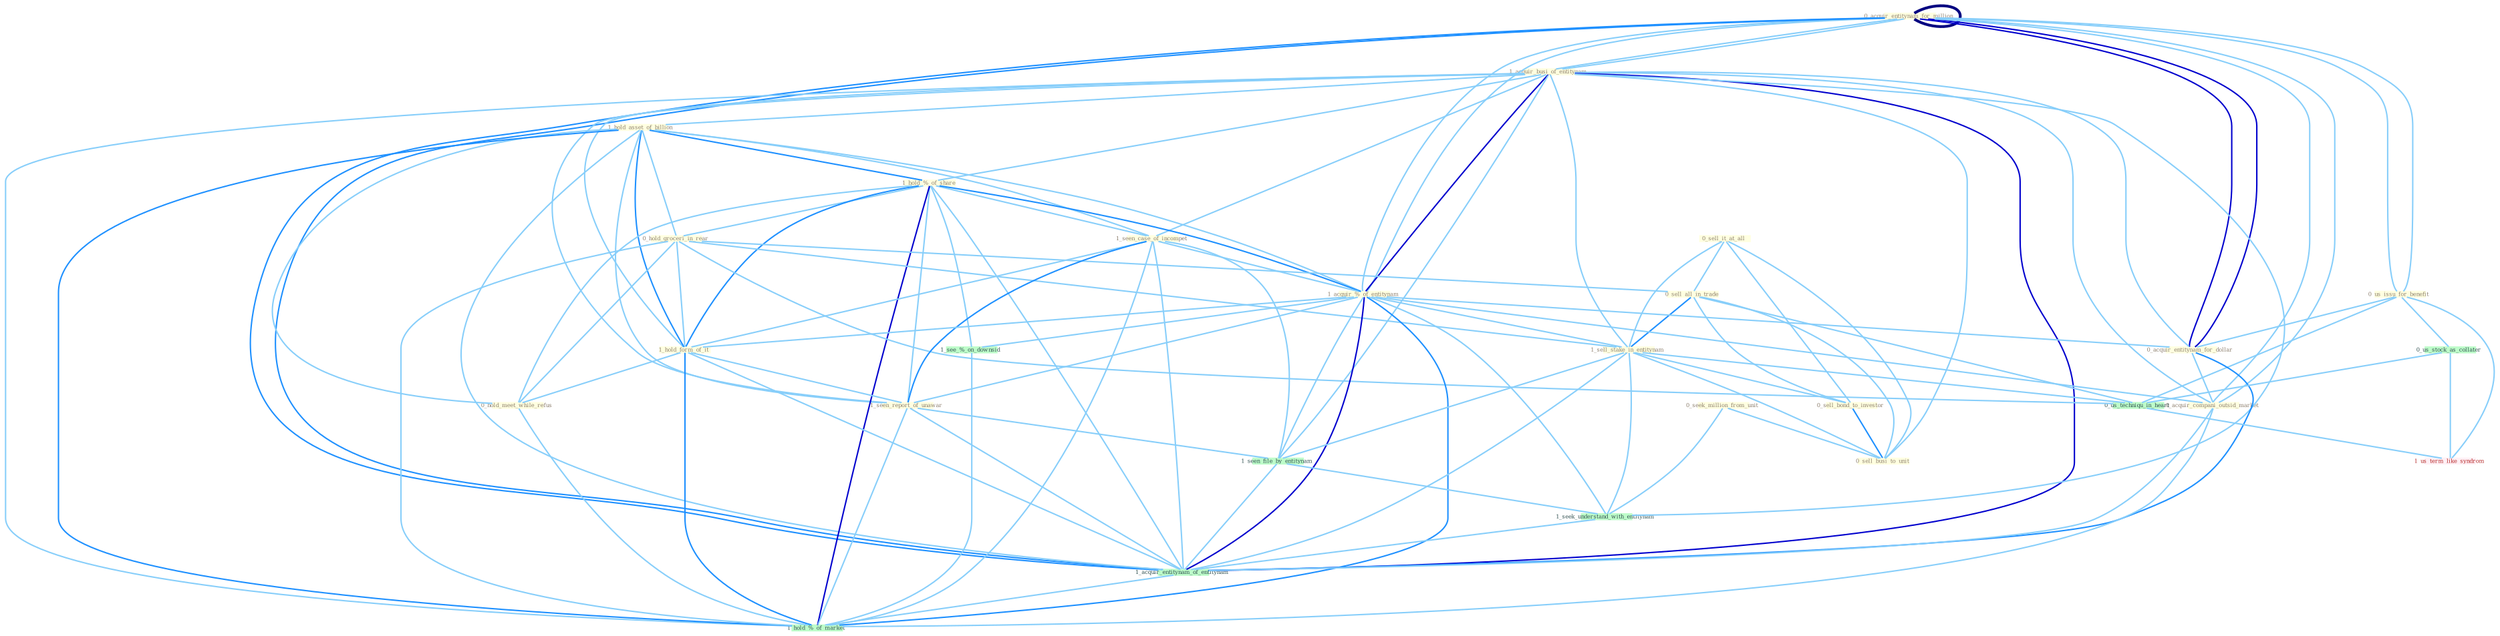 Graph G{ 
    node
    [shape=polygon,style=filled,width=.5,height=.06,color="#BDFCC9",fixedsize=true,fontsize=4,
    fontcolor="#2f4f4f"];
    {node
    [color="#ffffe0", fontcolor="#8b7d6b"] "0_acquir_entitynam_for_million " "1_acquir_busi_of_entitynam " "0_us_issu_for_benefit " "0_sell_it_at_all " "1_hold_asset_of_billion " "1_hold_%_of_share " "0_hold_groceri_in_rear " "0_acquir_entitynam_for_million " "0_sell_all_in_trade " "1_seen_case_of_incompet " "1_acquir_%_of_entitynam " "1_sell_stake_in_entitynam " "1_hold_form_of_it " "1_seen_report_of_unawar " "0_seek_million_from_unit " "0_sell_bond_to_investor " "0_sell_busi_to_unit " "0_acquir_entitynam_for_dollar " "0_acquir_compani_outsid_market " "0_hold_meet_while_refus "}
{node [color="#fff0f5", fontcolor="#b22222"] "1_us_term_like_syndrom "}
edge [color="#B0E2FF"];

	"0_acquir_entitynam_for_million " -- "1_acquir_busi_of_entitynam " [w="1", color="#87cefa" ];
	"0_acquir_entitynam_for_million " -- "0_us_issu_for_benefit " [w="1", color="#87cefa" ];
	"0_acquir_entitynam_for_million " -- "0_acquir_entitynam_for_million " [w="4", style=bold, color="#000080", len=0.4];
	"0_acquir_entitynam_for_million " -- "1_acquir_%_of_entitynam " [w="1", color="#87cefa" ];
	"0_acquir_entitynam_for_million " -- "0_acquir_entitynam_for_dollar " [w="3", color="#0000cd" , len=0.6];
	"0_acquir_entitynam_for_million " -- "0_acquir_compani_outsid_market " [w="1", color="#87cefa" ];
	"0_acquir_entitynam_for_million " -- "1_acquir_entitynam_of_entitynam " [w="2", color="#1e90ff" , len=0.8];
	"1_acquir_busi_of_entitynam " -- "1_hold_asset_of_billion " [w="1", color="#87cefa" ];
	"1_acquir_busi_of_entitynam " -- "1_hold_%_of_share " [w="1", color="#87cefa" ];
	"1_acquir_busi_of_entitynam " -- "0_acquir_entitynam_for_million " [w="1", color="#87cefa" ];
	"1_acquir_busi_of_entitynam " -- "1_seen_case_of_incompet " [w="1", color="#87cefa" ];
	"1_acquir_busi_of_entitynam " -- "1_acquir_%_of_entitynam " [w="3", color="#0000cd" , len=0.6];
	"1_acquir_busi_of_entitynam " -- "1_sell_stake_in_entitynam " [w="1", color="#87cefa" ];
	"1_acquir_busi_of_entitynam " -- "1_hold_form_of_it " [w="1", color="#87cefa" ];
	"1_acquir_busi_of_entitynam " -- "1_seen_report_of_unawar " [w="1", color="#87cefa" ];
	"1_acquir_busi_of_entitynam " -- "0_sell_busi_to_unit " [w="1", color="#87cefa" ];
	"1_acquir_busi_of_entitynam " -- "0_acquir_entitynam_for_dollar " [w="1", color="#87cefa" ];
	"1_acquir_busi_of_entitynam " -- "0_acquir_compani_outsid_market " [w="1", color="#87cefa" ];
	"1_acquir_busi_of_entitynam " -- "1_seen_file_by_entitynam " [w="1", color="#87cefa" ];
	"1_acquir_busi_of_entitynam " -- "1_seek_understand_with_entitynam " [w="1", color="#87cefa" ];
	"1_acquir_busi_of_entitynam " -- "1_acquir_entitynam_of_entitynam " [w="3", color="#0000cd" , len=0.6];
	"1_acquir_busi_of_entitynam " -- "1_hold_%_of_market " [w="1", color="#87cefa" ];
	"0_us_issu_for_benefit " -- "0_acquir_entitynam_for_million " [w="1", color="#87cefa" ];
	"0_us_issu_for_benefit " -- "0_acquir_entitynam_for_dollar " [w="1", color="#87cefa" ];
	"0_us_issu_for_benefit " -- "0_us_stock_as_collater " [w="1", color="#87cefa" ];
	"0_us_issu_for_benefit " -- "0_us_techniqu_in_heart " [w="1", color="#87cefa" ];
	"0_us_issu_for_benefit " -- "1_us_term_like_syndrom " [w="1", color="#87cefa" ];
	"0_sell_it_at_all " -- "0_sell_all_in_trade " [w="1", color="#87cefa" ];
	"0_sell_it_at_all " -- "1_sell_stake_in_entitynam " [w="1", color="#87cefa" ];
	"0_sell_it_at_all " -- "0_sell_bond_to_investor " [w="1", color="#87cefa" ];
	"0_sell_it_at_all " -- "0_sell_busi_to_unit " [w="1", color="#87cefa" ];
	"1_hold_asset_of_billion " -- "1_hold_%_of_share " [w="2", color="#1e90ff" , len=0.8];
	"1_hold_asset_of_billion " -- "0_hold_groceri_in_rear " [w="1", color="#87cefa" ];
	"1_hold_asset_of_billion " -- "1_seen_case_of_incompet " [w="1", color="#87cefa" ];
	"1_hold_asset_of_billion " -- "1_acquir_%_of_entitynam " [w="1", color="#87cefa" ];
	"1_hold_asset_of_billion " -- "1_hold_form_of_it " [w="2", color="#1e90ff" , len=0.8];
	"1_hold_asset_of_billion " -- "1_seen_report_of_unawar " [w="1", color="#87cefa" ];
	"1_hold_asset_of_billion " -- "0_hold_meet_while_refus " [w="1", color="#87cefa" ];
	"1_hold_asset_of_billion " -- "1_acquir_entitynam_of_entitynam " [w="1", color="#87cefa" ];
	"1_hold_asset_of_billion " -- "1_hold_%_of_market " [w="2", color="#1e90ff" , len=0.8];
	"1_hold_%_of_share " -- "0_hold_groceri_in_rear " [w="1", color="#87cefa" ];
	"1_hold_%_of_share " -- "1_seen_case_of_incompet " [w="1", color="#87cefa" ];
	"1_hold_%_of_share " -- "1_acquir_%_of_entitynam " [w="2", color="#1e90ff" , len=0.8];
	"1_hold_%_of_share " -- "1_hold_form_of_it " [w="2", color="#1e90ff" , len=0.8];
	"1_hold_%_of_share " -- "1_seen_report_of_unawar " [w="1", color="#87cefa" ];
	"1_hold_%_of_share " -- "0_hold_meet_while_refus " [w="1", color="#87cefa" ];
	"1_hold_%_of_share " -- "1_acquir_entitynam_of_entitynam " [w="1", color="#87cefa" ];
	"1_hold_%_of_share " -- "1_see_%_on_downsid " [w="1", color="#87cefa" ];
	"1_hold_%_of_share " -- "1_hold_%_of_market " [w="3", color="#0000cd" , len=0.6];
	"0_hold_groceri_in_rear " -- "0_sell_all_in_trade " [w="1", color="#87cefa" ];
	"0_hold_groceri_in_rear " -- "1_sell_stake_in_entitynam " [w="1", color="#87cefa" ];
	"0_hold_groceri_in_rear " -- "1_hold_form_of_it " [w="1", color="#87cefa" ];
	"0_hold_groceri_in_rear " -- "0_hold_meet_while_refus " [w="1", color="#87cefa" ];
	"0_hold_groceri_in_rear " -- "0_us_techniqu_in_heart " [w="1", color="#87cefa" ];
	"0_hold_groceri_in_rear " -- "1_hold_%_of_market " [w="1", color="#87cefa" ];
	"0_acquir_entitynam_for_million " -- "1_acquir_%_of_entitynam " [w="1", color="#87cefa" ];
	"0_acquir_entitynam_for_million " -- "0_acquir_entitynam_for_dollar " [w="3", color="#0000cd" , len=0.6];
	"0_acquir_entitynam_for_million " -- "0_acquir_compani_outsid_market " [w="1", color="#87cefa" ];
	"0_acquir_entitynam_for_million " -- "1_acquir_entitynam_of_entitynam " [w="2", color="#1e90ff" , len=0.8];
	"0_sell_all_in_trade " -- "1_sell_stake_in_entitynam " [w="2", color="#1e90ff" , len=0.8];
	"0_sell_all_in_trade " -- "0_sell_bond_to_investor " [w="1", color="#87cefa" ];
	"0_sell_all_in_trade " -- "0_sell_busi_to_unit " [w="1", color="#87cefa" ];
	"0_sell_all_in_trade " -- "0_us_techniqu_in_heart " [w="1", color="#87cefa" ];
	"1_seen_case_of_incompet " -- "1_acquir_%_of_entitynam " [w="1", color="#87cefa" ];
	"1_seen_case_of_incompet " -- "1_hold_form_of_it " [w="1", color="#87cefa" ];
	"1_seen_case_of_incompet " -- "1_seen_report_of_unawar " [w="2", color="#1e90ff" , len=0.8];
	"1_seen_case_of_incompet " -- "1_seen_file_by_entitynam " [w="1", color="#87cefa" ];
	"1_seen_case_of_incompet " -- "1_acquir_entitynam_of_entitynam " [w="1", color="#87cefa" ];
	"1_seen_case_of_incompet " -- "1_hold_%_of_market " [w="1", color="#87cefa" ];
	"1_acquir_%_of_entitynam " -- "1_sell_stake_in_entitynam " [w="1", color="#87cefa" ];
	"1_acquir_%_of_entitynam " -- "1_hold_form_of_it " [w="1", color="#87cefa" ];
	"1_acquir_%_of_entitynam " -- "1_seen_report_of_unawar " [w="1", color="#87cefa" ];
	"1_acquir_%_of_entitynam " -- "0_acquir_entitynam_for_dollar " [w="1", color="#87cefa" ];
	"1_acquir_%_of_entitynam " -- "0_acquir_compani_outsid_market " [w="1", color="#87cefa" ];
	"1_acquir_%_of_entitynam " -- "1_seen_file_by_entitynam " [w="1", color="#87cefa" ];
	"1_acquir_%_of_entitynam " -- "1_seek_understand_with_entitynam " [w="1", color="#87cefa" ];
	"1_acquir_%_of_entitynam " -- "1_acquir_entitynam_of_entitynam " [w="3", color="#0000cd" , len=0.6];
	"1_acquir_%_of_entitynam " -- "1_see_%_on_downsid " [w="1", color="#87cefa" ];
	"1_acquir_%_of_entitynam " -- "1_hold_%_of_market " [w="2", color="#1e90ff" , len=0.8];
	"1_sell_stake_in_entitynam " -- "0_sell_bond_to_investor " [w="1", color="#87cefa" ];
	"1_sell_stake_in_entitynam " -- "0_sell_busi_to_unit " [w="1", color="#87cefa" ];
	"1_sell_stake_in_entitynam " -- "1_seen_file_by_entitynam " [w="1", color="#87cefa" ];
	"1_sell_stake_in_entitynam " -- "1_seek_understand_with_entitynam " [w="1", color="#87cefa" ];
	"1_sell_stake_in_entitynam " -- "1_acquir_entitynam_of_entitynam " [w="1", color="#87cefa" ];
	"1_sell_stake_in_entitynam " -- "0_us_techniqu_in_heart " [w="1", color="#87cefa" ];
	"1_hold_form_of_it " -- "1_seen_report_of_unawar " [w="1", color="#87cefa" ];
	"1_hold_form_of_it " -- "0_hold_meet_while_refus " [w="1", color="#87cefa" ];
	"1_hold_form_of_it " -- "1_acquir_entitynam_of_entitynam " [w="1", color="#87cefa" ];
	"1_hold_form_of_it " -- "1_hold_%_of_market " [w="2", color="#1e90ff" , len=0.8];
	"1_seen_report_of_unawar " -- "1_seen_file_by_entitynam " [w="1", color="#87cefa" ];
	"1_seen_report_of_unawar " -- "1_acquir_entitynam_of_entitynam " [w="1", color="#87cefa" ];
	"1_seen_report_of_unawar " -- "1_hold_%_of_market " [w="1", color="#87cefa" ];
	"0_seek_million_from_unit " -- "0_sell_busi_to_unit " [w="1", color="#87cefa" ];
	"0_seek_million_from_unit " -- "1_seek_understand_with_entitynam " [w="1", color="#87cefa" ];
	"0_sell_bond_to_investor " -- "0_sell_busi_to_unit " [w="2", color="#1e90ff" , len=0.8];
	"0_acquir_entitynam_for_dollar " -- "0_acquir_compani_outsid_market " [w="1", color="#87cefa" ];
	"0_acquir_entitynam_for_dollar " -- "1_acquir_entitynam_of_entitynam " [w="2", color="#1e90ff" , len=0.8];
	"0_acquir_compani_outsid_market " -- "1_acquir_entitynam_of_entitynam " [w="1", color="#87cefa" ];
	"0_acquir_compani_outsid_market " -- "1_hold_%_of_market " [w="1", color="#87cefa" ];
	"0_hold_meet_while_refus " -- "1_hold_%_of_market " [w="1", color="#87cefa" ];
	"1_seen_file_by_entitynam " -- "1_seek_understand_with_entitynam " [w="1", color="#87cefa" ];
	"1_seen_file_by_entitynam " -- "1_acquir_entitynam_of_entitynam " [w="1", color="#87cefa" ];
	"0_us_stock_as_collater " -- "0_us_techniqu_in_heart " [w="1", color="#87cefa" ];
	"0_us_stock_as_collater " -- "1_us_term_like_syndrom " [w="1", color="#87cefa" ];
	"1_seek_understand_with_entitynam " -- "1_acquir_entitynam_of_entitynam " [w="1", color="#87cefa" ];
	"1_acquir_entitynam_of_entitynam " -- "1_hold_%_of_market " [w="1", color="#87cefa" ];
	"0_us_techniqu_in_heart " -- "1_us_term_like_syndrom " [w="1", color="#87cefa" ];
	"1_see_%_on_downsid " -- "1_hold_%_of_market " [w="1", color="#87cefa" ];
}
